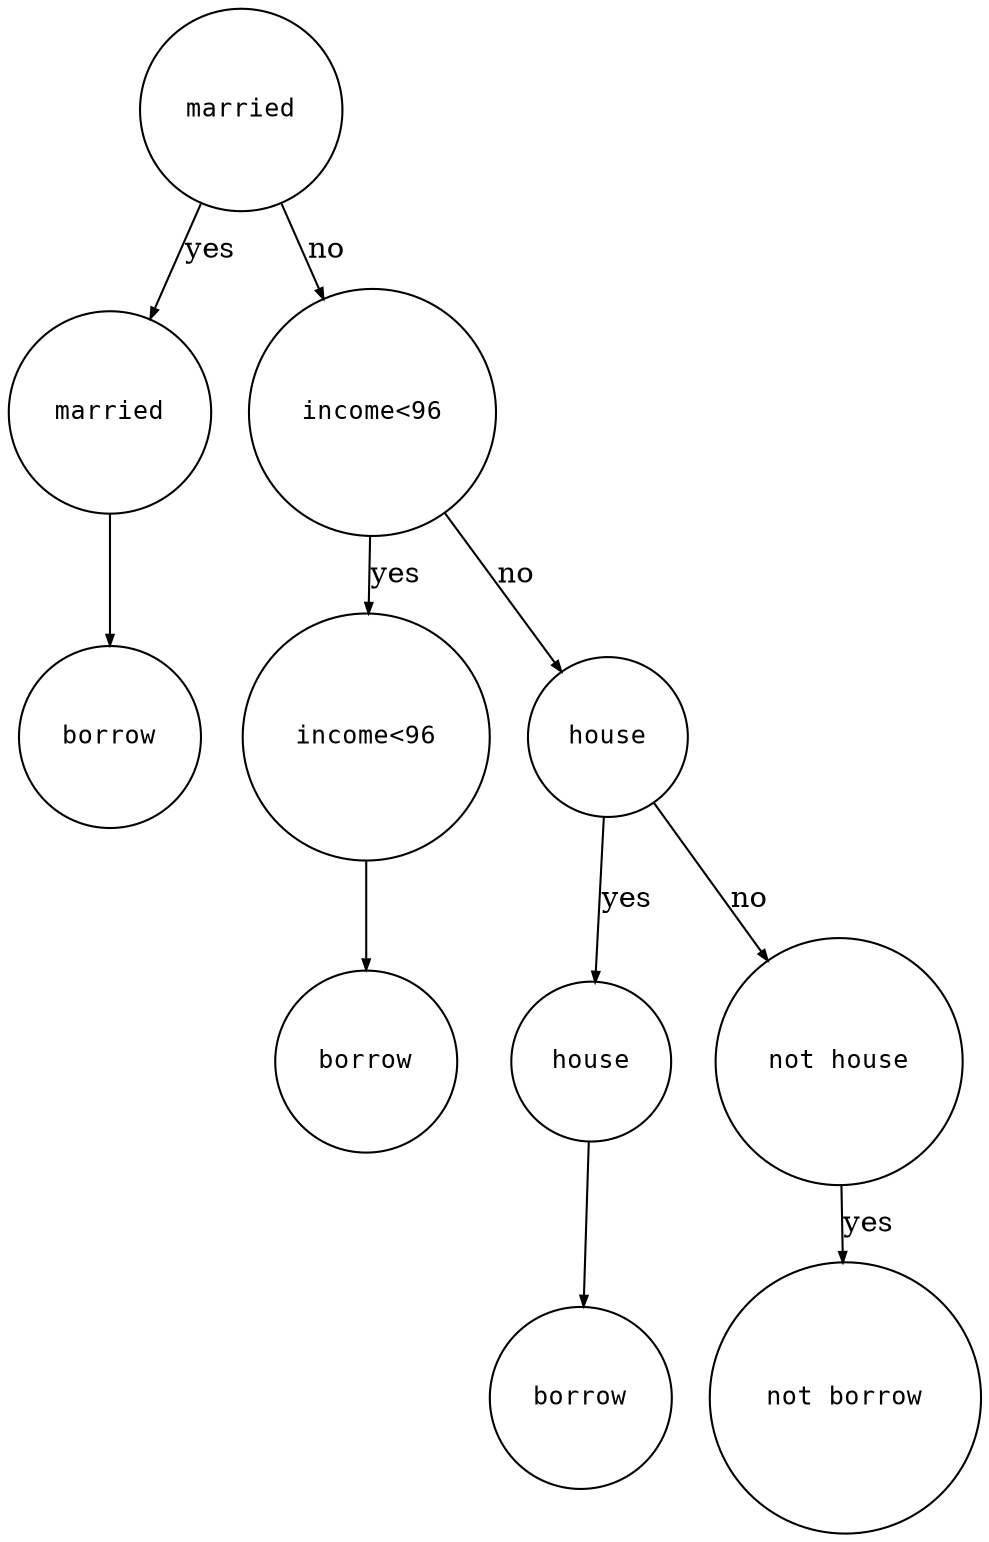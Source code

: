 digraph astgraph {
  node [shape=circle, fontsize=12, fontname="Courier", height=.1];
  ranksep=.3;
  edge [arrowsize=.5]
  node1 [label="married"]
  node2 [label="married"]
  node4 [label="not married"]
  node1 -> node4 [label= "no"]
  node1 -> node2 [label= "yes"]
  node3 [label="borrow"]
  node2 -> node3 
  node4 [label="income<96"]
  node5 [label="income<96"]
  node7 [label="not income<96"]
  node4 -> node7 [label= "no"]
  node4 -> node5 [label= "yes"]
  node6 [label="borrow"]
  node5 -> node6 
  node7 [label="house"]
  node8 [label="house"]
  node10 [label="not house"]
  node7 -> node10 [label= "no"]
  node7 -> node8 [label= "yes"]
  node9 [label="borrow"]
  node8 -> node9 
 node11 [label="not borrow"]
 node10 -> node11 [label= "yes"]
}